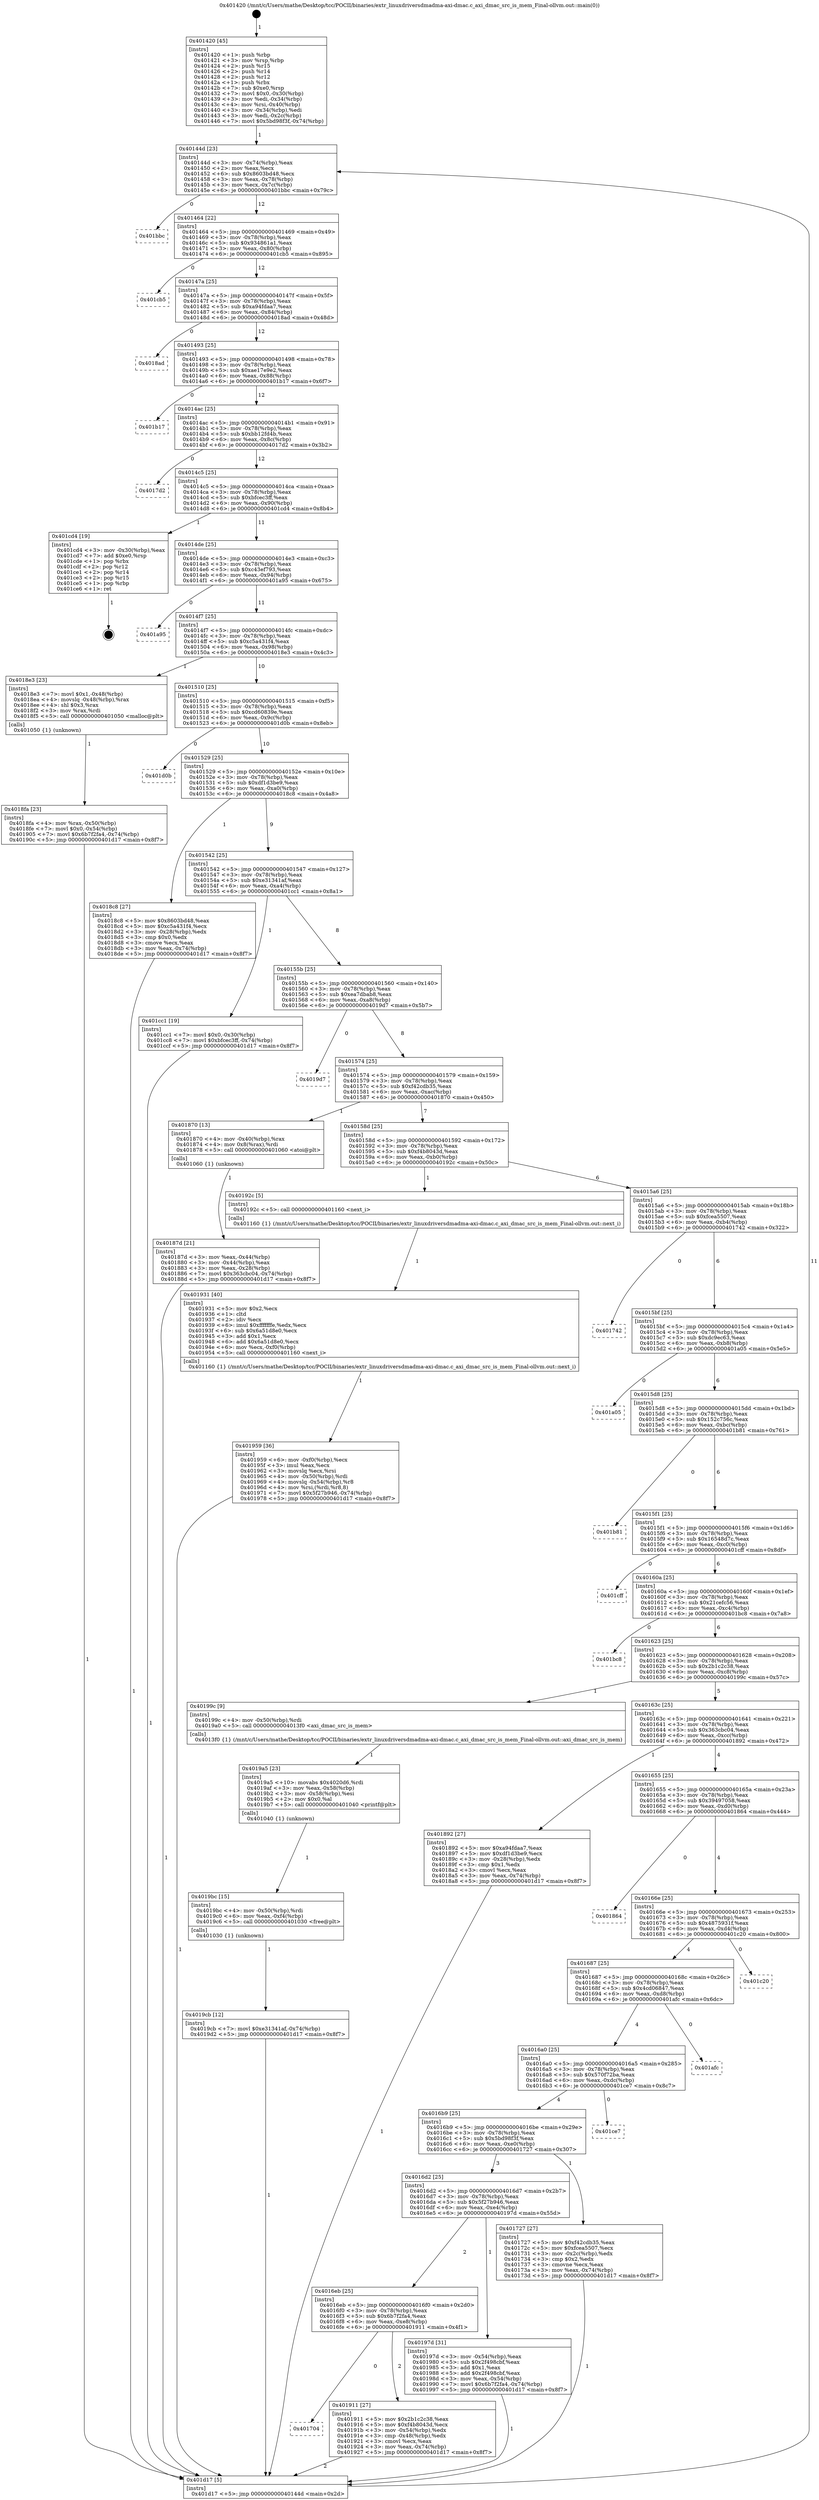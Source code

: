 digraph "0x401420" {
  label = "0x401420 (/mnt/c/Users/mathe/Desktop/tcc/POCII/binaries/extr_linuxdriversdmadma-axi-dmac.c_axi_dmac_src_is_mem_Final-ollvm.out::main(0))"
  labelloc = "t"
  node[shape=record]

  Entry [label="",width=0.3,height=0.3,shape=circle,fillcolor=black,style=filled]
  "0x40144d" [label="{
     0x40144d [23]\l
     | [instrs]\l
     &nbsp;&nbsp;0x40144d \<+3\>: mov -0x74(%rbp),%eax\l
     &nbsp;&nbsp;0x401450 \<+2\>: mov %eax,%ecx\l
     &nbsp;&nbsp;0x401452 \<+6\>: sub $0x8603bd48,%ecx\l
     &nbsp;&nbsp;0x401458 \<+3\>: mov %eax,-0x78(%rbp)\l
     &nbsp;&nbsp;0x40145b \<+3\>: mov %ecx,-0x7c(%rbp)\l
     &nbsp;&nbsp;0x40145e \<+6\>: je 0000000000401bbc \<main+0x79c\>\l
  }"]
  "0x401bbc" [label="{
     0x401bbc\l
  }", style=dashed]
  "0x401464" [label="{
     0x401464 [22]\l
     | [instrs]\l
     &nbsp;&nbsp;0x401464 \<+5\>: jmp 0000000000401469 \<main+0x49\>\l
     &nbsp;&nbsp;0x401469 \<+3\>: mov -0x78(%rbp),%eax\l
     &nbsp;&nbsp;0x40146c \<+5\>: sub $0x934861a1,%eax\l
     &nbsp;&nbsp;0x401471 \<+3\>: mov %eax,-0x80(%rbp)\l
     &nbsp;&nbsp;0x401474 \<+6\>: je 0000000000401cb5 \<main+0x895\>\l
  }"]
  Exit [label="",width=0.3,height=0.3,shape=circle,fillcolor=black,style=filled,peripheries=2]
  "0x401cb5" [label="{
     0x401cb5\l
  }", style=dashed]
  "0x40147a" [label="{
     0x40147a [25]\l
     | [instrs]\l
     &nbsp;&nbsp;0x40147a \<+5\>: jmp 000000000040147f \<main+0x5f\>\l
     &nbsp;&nbsp;0x40147f \<+3\>: mov -0x78(%rbp),%eax\l
     &nbsp;&nbsp;0x401482 \<+5\>: sub $0xa94fdaa7,%eax\l
     &nbsp;&nbsp;0x401487 \<+6\>: mov %eax,-0x84(%rbp)\l
     &nbsp;&nbsp;0x40148d \<+6\>: je 00000000004018ad \<main+0x48d\>\l
  }"]
  "0x4019cb" [label="{
     0x4019cb [12]\l
     | [instrs]\l
     &nbsp;&nbsp;0x4019cb \<+7\>: movl $0xe31341af,-0x74(%rbp)\l
     &nbsp;&nbsp;0x4019d2 \<+5\>: jmp 0000000000401d17 \<main+0x8f7\>\l
  }"]
  "0x4018ad" [label="{
     0x4018ad\l
  }", style=dashed]
  "0x401493" [label="{
     0x401493 [25]\l
     | [instrs]\l
     &nbsp;&nbsp;0x401493 \<+5\>: jmp 0000000000401498 \<main+0x78\>\l
     &nbsp;&nbsp;0x401498 \<+3\>: mov -0x78(%rbp),%eax\l
     &nbsp;&nbsp;0x40149b \<+5\>: sub $0xae17e9e2,%eax\l
     &nbsp;&nbsp;0x4014a0 \<+6\>: mov %eax,-0x88(%rbp)\l
     &nbsp;&nbsp;0x4014a6 \<+6\>: je 0000000000401b17 \<main+0x6f7\>\l
  }"]
  "0x4019bc" [label="{
     0x4019bc [15]\l
     | [instrs]\l
     &nbsp;&nbsp;0x4019bc \<+4\>: mov -0x50(%rbp),%rdi\l
     &nbsp;&nbsp;0x4019c0 \<+6\>: mov %eax,-0xf4(%rbp)\l
     &nbsp;&nbsp;0x4019c6 \<+5\>: call 0000000000401030 \<free@plt\>\l
     | [calls]\l
     &nbsp;&nbsp;0x401030 \{1\} (unknown)\l
  }"]
  "0x401b17" [label="{
     0x401b17\l
  }", style=dashed]
  "0x4014ac" [label="{
     0x4014ac [25]\l
     | [instrs]\l
     &nbsp;&nbsp;0x4014ac \<+5\>: jmp 00000000004014b1 \<main+0x91\>\l
     &nbsp;&nbsp;0x4014b1 \<+3\>: mov -0x78(%rbp),%eax\l
     &nbsp;&nbsp;0x4014b4 \<+5\>: sub $0xbb12fd4b,%eax\l
     &nbsp;&nbsp;0x4014b9 \<+6\>: mov %eax,-0x8c(%rbp)\l
     &nbsp;&nbsp;0x4014bf \<+6\>: je 00000000004017d2 \<main+0x3b2\>\l
  }"]
  "0x4019a5" [label="{
     0x4019a5 [23]\l
     | [instrs]\l
     &nbsp;&nbsp;0x4019a5 \<+10\>: movabs $0x4020d6,%rdi\l
     &nbsp;&nbsp;0x4019af \<+3\>: mov %eax,-0x58(%rbp)\l
     &nbsp;&nbsp;0x4019b2 \<+3\>: mov -0x58(%rbp),%esi\l
     &nbsp;&nbsp;0x4019b5 \<+2\>: mov $0x0,%al\l
     &nbsp;&nbsp;0x4019b7 \<+5\>: call 0000000000401040 \<printf@plt\>\l
     | [calls]\l
     &nbsp;&nbsp;0x401040 \{1\} (unknown)\l
  }"]
  "0x4017d2" [label="{
     0x4017d2\l
  }", style=dashed]
  "0x4014c5" [label="{
     0x4014c5 [25]\l
     | [instrs]\l
     &nbsp;&nbsp;0x4014c5 \<+5\>: jmp 00000000004014ca \<main+0xaa\>\l
     &nbsp;&nbsp;0x4014ca \<+3\>: mov -0x78(%rbp),%eax\l
     &nbsp;&nbsp;0x4014cd \<+5\>: sub $0xbfcec3ff,%eax\l
     &nbsp;&nbsp;0x4014d2 \<+6\>: mov %eax,-0x90(%rbp)\l
     &nbsp;&nbsp;0x4014d8 \<+6\>: je 0000000000401cd4 \<main+0x8b4\>\l
  }"]
  "0x401959" [label="{
     0x401959 [36]\l
     | [instrs]\l
     &nbsp;&nbsp;0x401959 \<+6\>: mov -0xf0(%rbp),%ecx\l
     &nbsp;&nbsp;0x40195f \<+3\>: imul %eax,%ecx\l
     &nbsp;&nbsp;0x401962 \<+3\>: movslq %ecx,%rsi\l
     &nbsp;&nbsp;0x401965 \<+4\>: mov -0x50(%rbp),%rdi\l
     &nbsp;&nbsp;0x401969 \<+4\>: movslq -0x54(%rbp),%r8\l
     &nbsp;&nbsp;0x40196d \<+4\>: mov %rsi,(%rdi,%r8,8)\l
     &nbsp;&nbsp;0x401971 \<+7\>: movl $0x5f27b946,-0x74(%rbp)\l
     &nbsp;&nbsp;0x401978 \<+5\>: jmp 0000000000401d17 \<main+0x8f7\>\l
  }"]
  "0x401cd4" [label="{
     0x401cd4 [19]\l
     | [instrs]\l
     &nbsp;&nbsp;0x401cd4 \<+3\>: mov -0x30(%rbp),%eax\l
     &nbsp;&nbsp;0x401cd7 \<+7\>: add $0xe0,%rsp\l
     &nbsp;&nbsp;0x401cde \<+1\>: pop %rbx\l
     &nbsp;&nbsp;0x401cdf \<+2\>: pop %r12\l
     &nbsp;&nbsp;0x401ce1 \<+2\>: pop %r14\l
     &nbsp;&nbsp;0x401ce3 \<+2\>: pop %r15\l
     &nbsp;&nbsp;0x401ce5 \<+1\>: pop %rbp\l
     &nbsp;&nbsp;0x401ce6 \<+1\>: ret\l
  }"]
  "0x4014de" [label="{
     0x4014de [25]\l
     | [instrs]\l
     &nbsp;&nbsp;0x4014de \<+5\>: jmp 00000000004014e3 \<main+0xc3\>\l
     &nbsp;&nbsp;0x4014e3 \<+3\>: mov -0x78(%rbp),%eax\l
     &nbsp;&nbsp;0x4014e6 \<+5\>: sub $0xc43ef793,%eax\l
     &nbsp;&nbsp;0x4014eb \<+6\>: mov %eax,-0x94(%rbp)\l
     &nbsp;&nbsp;0x4014f1 \<+6\>: je 0000000000401a95 \<main+0x675\>\l
  }"]
  "0x401931" [label="{
     0x401931 [40]\l
     | [instrs]\l
     &nbsp;&nbsp;0x401931 \<+5\>: mov $0x2,%ecx\l
     &nbsp;&nbsp;0x401936 \<+1\>: cltd\l
     &nbsp;&nbsp;0x401937 \<+2\>: idiv %ecx\l
     &nbsp;&nbsp;0x401939 \<+6\>: imul $0xfffffffe,%edx,%ecx\l
     &nbsp;&nbsp;0x40193f \<+6\>: sub $0x6a51d8e0,%ecx\l
     &nbsp;&nbsp;0x401945 \<+3\>: add $0x1,%ecx\l
     &nbsp;&nbsp;0x401948 \<+6\>: add $0x6a51d8e0,%ecx\l
     &nbsp;&nbsp;0x40194e \<+6\>: mov %ecx,-0xf0(%rbp)\l
     &nbsp;&nbsp;0x401954 \<+5\>: call 0000000000401160 \<next_i\>\l
     | [calls]\l
     &nbsp;&nbsp;0x401160 \{1\} (/mnt/c/Users/mathe/Desktop/tcc/POCII/binaries/extr_linuxdriversdmadma-axi-dmac.c_axi_dmac_src_is_mem_Final-ollvm.out::next_i)\l
  }"]
  "0x401a95" [label="{
     0x401a95\l
  }", style=dashed]
  "0x4014f7" [label="{
     0x4014f7 [25]\l
     | [instrs]\l
     &nbsp;&nbsp;0x4014f7 \<+5\>: jmp 00000000004014fc \<main+0xdc\>\l
     &nbsp;&nbsp;0x4014fc \<+3\>: mov -0x78(%rbp),%eax\l
     &nbsp;&nbsp;0x4014ff \<+5\>: sub $0xc5a431f4,%eax\l
     &nbsp;&nbsp;0x401504 \<+6\>: mov %eax,-0x98(%rbp)\l
     &nbsp;&nbsp;0x40150a \<+6\>: je 00000000004018e3 \<main+0x4c3\>\l
  }"]
  "0x401704" [label="{
     0x401704\l
  }", style=dashed]
  "0x4018e3" [label="{
     0x4018e3 [23]\l
     | [instrs]\l
     &nbsp;&nbsp;0x4018e3 \<+7\>: movl $0x1,-0x48(%rbp)\l
     &nbsp;&nbsp;0x4018ea \<+4\>: movslq -0x48(%rbp),%rax\l
     &nbsp;&nbsp;0x4018ee \<+4\>: shl $0x3,%rax\l
     &nbsp;&nbsp;0x4018f2 \<+3\>: mov %rax,%rdi\l
     &nbsp;&nbsp;0x4018f5 \<+5\>: call 0000000000401050 \<malloc@plt\>\l
     | [calls]\l
     &nbsp;&nbsp;0x401050 \{1\} (unknown)\l
  }"]
  "0x401510" [label="{
     0x401510 [25]\l
     | [instrs]\l
     &nbsp;&nbsp;0x401510 \<+5\>: jmp 0000000000401515 \<main+0xf5\>\l
     &nbsp;&nbsp;0x401515 \<+3\>: mov -0x78(%rbp),%eax\l
     &nbsp;&nbsp;0x401518 \<+5\>: sub $0xcd60839e,%eax\l
     &nbsp;&nbsp;0x40151d \<+6\>: mov %eax,-0x9c(%rbp)\l
     &nbsp;&nbsp;0x401523 \<+6\>: je 0000000000401d0b \<main+0x8eb\>\l
  }"]
  "0x401911" [label="{
     0x401911 [27]\l
     | [instrs]\l
     &nbsp;&nbsp;0x401911 \<+5\>: mov $0x2b1c2c38,%eax\l
     &nbsp;&nbsp;0x401916 \<+5\>: mov $0xf4b8043d,%ecx\l
     &nbsp;&nbsp;0x40191b \<+3\>: mov -0x54(%rbp),%edx\l
     &nbsp;&nbsp;0x40191e \<+3\>: cmp -0x48(%rbp),%edx\l
     &nbsp;&nbsp;0x401921 \<+3\>: cmovl %ecx,%eax\l
     &nbsp;&nbsp;0x401924 \<+3\>: mov %eax,-0x74(%rbp)\l
     &nbsp;&nbsp;0x401927 \<+5\>: jmp 0000000000401d17 \<main+0x8f7\>\l
  }"]
  "0x401d0b" [label="{
     0x401d0b\l
  }", style=dashed]
  "0x401529" [label="{
     0x401529 [25]\l
     | [instrs]\l
     &nbsp;&nbsp;0x401529 \<+5\>: jmp 000000000040152e \<main+0x10e\>\l
     &nbsp;&nbsp;0x40152e \<+3\>: mov -0x78(%rbp),%eax\l
     &nbsp;&nbsp;0x401531 \<+5\>: sub $0xdf1d3be9,%eax\l
     &nbsp;&nbsp;0x401536 \<+6\>: mov %eax,-0xa0(%rbp)\l
     &nbsp;&nbsp;0x40153c \<+6\>: je 00000000004018c8 \<main+0x4a8\>\l
  }"]
  "0x4016eb" [label="{
     0x4016eb [25]\l
     | [instrs]\l
     &nbsp;&nbsp;0x4016eb \<+5\>: jmp 00000000004016f0 \<main+0x2d0\>\l
     &nbsp;&nbsp;0x4016f0 \<+3\>: mov -0x78(%rbp),%eax\l
     &nbsp;&nbsp;0x4016f3 \<+5\>: sub $0x6b7f2fa4,%eax\l
     &nbsp;&nbsp;0x4016f8 \<+6\>: mov %eax,-0xe8(%rbp)\l
     &nbsp;&nbsp;0x4016fe \<+6\>: je 0000000000401911 \<main+0x4f1\>\l
  }"]
  "0x4018c8" [label="{
     0x4018c8 [27]\l
     | [instrs]\l
     &nbsp;&nbsp;0x4018c8 \<+5\>: mov $0x8603bd48,%eax\l
     &nbsp;&nbsp;0x4018cd \<+5\>: mov $0xc5a431f4,%ecx\l
     &nbsp;&nbsp;0x4018d2 \<+3\>: mov -0x28(%rbp),%edx\l
     &nbsp;&nbsp;0x4018d5 \<+3\>: cmp $0x0,%edx\l
     &nbsp;&nbsp;0x4018d8 \<+3\>: cmove %ecx,%eax\l
     &nbsp;&nbsp;0x4018db \<+3\>: mov %eax,-0x74(%rbp)\l
     &nbsp;&nbsp;0x4018de \<+5\>: jmp 0000000000401d17 \<main+0x8f7\>\l
  }"]
  "0x401542" [label="{
     0x401542 [25]\l
     | [instrs]\l
     &nbsp;&nbsp;0x401542 \<+5\>: jmp 0000000000401547 \<main+0x127\>\l
     &nbsp;&nbsp;0x401547 \<+3\>: mov -0x78(%rbp),%eax\l
     &nbsp;&nbsp;0x40154a \<+5\>: sub $0xe31341af,%eax\l
     &nbsp;&nbsp;0x40154f \<+6\>: mov %eax,-0xa4(%rbp)\l
     &nbsp;&nbsp;0x401555 \<+6\>: je 0000000000401cc1 \<main+0x8a1\>\l
  }"]
  "0x40197d" [label="{
     0x40197d [31]\l
     | [instrs]\l
     &nbsp;&nbsp;0x40197d \<+3\>: mov -0x54(%rbp),%eax\l
     &nbsp;&nbsp;0x401980 \<+5\>: sub $0x2f498cbf,%eax\l
     &nbsp;&nbsp;0x401985 \<+3\>: add $0x1,%eax\l
     &nbsp;&nbsp;0x401988 \<+5\>: add $0x2f498cbf,%eax\l
     &nbsp;&nbsp;0x40198d \<+3\>: mov %eax,-0x54(%rbp)\l
     &nbsp;&nbsp;0x401990 \<+7\>: movl $0x6b7f2fa4,-0x74(%rbp)\l
     &nbsp;&nbsp;0x401997 \<+5\>: jmp 0000000000401d17 \<main+0x8f7\>\l
  }"]
  "0x401cc1" [label="{
     0x401cc1 [19]\l
     | [instrs]\l
     &nbsp;&nbsp;0x401cc1 \<+7\>: movl $0x0,-0x30(%rbp)\l
     &nbsp;&nbsp;0x401cc8 \<+7\>: movl $0xbfcec3ff,-0x74(%rbp)\l
     &nbsp;&nbsp;0x401ccf \<+5\>: jmp 0000000000401d17 \<main+0x8f7\>\l
  }"]
  "0x40155b" [label="{
     0x40155b [25]\l
     | [instrs]\l
     &nbsp;&nbsp;0x40155b \<+5\>: jmp 0000000000401560 \<main+0x140\>\l
     &nbsp;&nbsp;0x401560 \<+3\>: mov -0x78(%rbp),%eax\l
     &nbsp;&nbsp;0x401563 \<+5\>: sub $0xea7dbab8,%eax\l
     &nbsp;&nbsp;0x401568 \<+6\>: mov %eax,-0xa8(%rbp)\l
     &nbsp;&nbsp;0x40156e \<+6\>: je 00000000004019d7 \<main+0x5b7\>\l
  }"]
  "0x4018fa" [label="{
     0x4018fa [23]\l
     | [instrs]\l
     &nbsp;&nbsp;0x4018fa \<+4\>: mov %rax,-0x50(%rbp)\l
     &nbsp;&nbsp;0x4018fe \<+7\>: movl $0x0,-0x54(%rbp)\l
     &nbsp;&nbsp;0x401905 \<+7\>: movl $0x6b7f2fa4,-0x74(%rbp)\l
     &nbsp;&nbsp;0x40190c \<+5\>: jmp 0000000000401d17 \<main+0x8f7\>\l
  }"]
  "0x4019d7" [label="{
     0x4019d7\l
  }", style=dashed]
  "0x401574" [label="{
     0x401574 [25]\l
     | [instrs]\l
     &nbsp;&nbsp;0x401574 \<+5\>: jmp 0000000000401579 \<main+0x159\>\l
     &nbsp;&nbsp;0x401579 \<+3\>: mov -0x78(%rbp),%eax\l
     &nbsp;&nbsp;0x40157c \<+5\>: sub $0xf42cdb35,%eax\l
     &nbsp;&nbsp;0x401581 \<+6\>: mov %eax,-0xac(%rbp)\l
     &nbsp;&nbsp;0x401587 \<+6\>: je 0000000000401870 \<main+0x450\>\l
  }"]
  "0x40187d" [label="{
     0x40187d [21]\l
     | [instrs]\l
     &nbsp;&nbsp;0x40187d \<+3\>: mov %eax,-0x44(%rbp)\l
     &nbsp;&nbsp;0x401880 \<+3\>: mov -0x44(%rbp),%eax\l
     &nbsp;&nbsp;0x401883 \<+3\>: mov %eax,-0x28(%rbp)\l
     &nbsp;&nbsp;0x401886 \<+7\>: movl $0x363cbc04,-0x74(%rbp)\l
     &nbsp;&nbsp;0x40188d \<+5\>: jmp 0000000000401d17 \<main+0x8f7\>\l
  }"]
  "0x401870" [label="{
     0x401870 [13]\l
     | [instrs]\l
     &nbsp;&nbsp;0x401870 \<+4\>: mov -0x40(%rbp),%rax\l
     &nbsp;&nbsp;0x401874 \<+4\>: mov 0x8(%rax),%rdi\l
     &nbsp;&nbsp;0x401878 \<+5\>: call 0000000000401060 \<atoi@plt\>\l
     | [calls]\l
     &nbsp;&nbsp;0x401060 \{1\} (unknown)\l
  }"]
  "0x40158d" [label="{
     0x40158d [25]\l
     | [instrs]\l
     &nbsp;&nbsp;0x40158d \<+5\>: jmp 0000000000401592 \<main+0x172\>\l
     &nbsp;&nbsp;0x401592 \<+3\>: mov -0x78(%rbp),%eax\l
     &nbsp;&nbsp;0x401595 \<+5\>: sub $0xf4b8043d,%eax\l
     &nbsp;&nbsp;0x40159a \<+6\>: mov %eax,-0xb0(%rbp)\l
     &nbsp;&nbsp;0x4015a0 \<+6\>: je 000000000040192c \<main+0x50c\>\l
  }"]
  "0x401420" [label="{
     0x401420 [45]\l
     | [instrs]\l
     &nbsp;&nbsp;0x401420 \<+1\>: push %rbp\l
     &nbsp;&nbsp;0x401421 \<+3\>: mov %rsp,%rbp\l
     &nbsp;&nbsp;0x401424 \<+2\>: push %r15\l
     &nbsp;&nbsp;0x401426 \<+2\>: push %r14\l
     &nbsp;&nbsp;0x401428 \<+2\>: push %r12\l
     &nbsp;&nbsp;0x40142a \<+1\>: push %rbx\l
     &nbsp;&nbsp;0x40142b \<+7\>: sub $0xe0,%rsp\l
     &nbsp;&nbsp;0x401432 \<+7\>: movl $0x0,-0x30(%rbp)\l
     &nbsp;&nbsp;0x401439 \<+3\>: mov %edi,-0x34(%rbp)\l
     &nbsp;&nbsp;0x40143c \<+4\>: mov %rsi,-0x40(%rbp)\l
     &nbsp;&nbsp;0x401440 \<+3\>: mov -0x34(%rbp),%edi\l
     &nbsp;&nbsp;0x401443 \<+3\>: mov %edi,-0x2c(%rbp)\l
     &nbsp;&nbsp;0x401446 \<+7\>: movl $0x5bd98f3f,-0x74(%rbp)\l
  }"]
  "0x40192c" [label="{
     0x40192c [5]\l
     | [instrs]\l
     &nbsp;&nbsp;0x40192c \<+5\>: call 0000000000401160 \<next_i\>\l
     | [calls]\l
     &nbsp;&nbsp;0x401160 \{1\} (/mnt/c/Users/mathe/Desktop/tcc/POCII/binaries/extr_linuxdriversdmadma-axi-dmac.c_axi_dmac_src_is_mem_Final-ollvm.out::next_i)\l
  }"]
  "0x4015a6" [label="{
     0x4015a6 [25]\l
     | [instrs]\l
     &nbsp;&nbsp;0x4015a6 \<+5\>: jmp 00000000004015ab \<main+0x18b\>\l
     &nbsp;&nbsp;0x4015ab \<+3\>: mov -0x78(%rbp),%eax\l
     &nbsp;&nbsp;0x4015ae \<+5\>: sub $0xfcea5507,%eax\l
     &nbsp;&nbsp;0x4015b3 \<+6\>: mov %eax,-0xb4(%rbp)\l
     &nbsp;&nbsp;0x4015b9 \<+6\>: je 0000000000401742 \<main+0x322\>\l
  }"]
  "0x401d17" [label="{
     0x401d17 [5]\l
     | [instrs]\l
     &nbsp;&nbsp;0x401d17 \<+5\>: jmp 000000000040144d \<main+0x2d\>\l
  }"]
  "0x401742" [label="{
     0x401742\l
  }", style=dashed]
  "0x4015bf" [label="{
     0x4015bf [25]\l
     | [instrs]\l
     &nbsp;&nbsp;0x4015bf \<+5\>: jmp 00000000004015c4 \<main+0x1a4\>\l
     &nbsp;&nbsp;0x4015c4 \<+3\>: mov -0x78(%rbp),%eax\l
     &nbsp;&nbsp;0x4015c7 \<+5\>: sub $0xdc9ec63,%eax\l
     &nbsp;&nbsp;0x4015cc \<+6\>: mov %eax,-0xb8(%rbp)\l
     &nbsp;&nbsp;0x4015d2 \<+6\>: je 0000000000401a05 \<main+0x5e5\>\l
  }"]
  "0x4016d2" [label="{
     0x4016d2 [25]\l
     | [instrs]\l
     &nbsp;&nbsp;0x4016d2 \<+5\>: jmp 00000000004016d7 \<main+0x2b7\>\l
     &nbsp;&nbsp;0x4016d7 \<+3\>: mov -0x78(%rbp),%eax\l
     &nbsp;&nbsp;0x4016da \<+5\>: sub $0x5f27b946,%eax\l
     &nbsp;&nbsp;0x4016df \<+6\>: mov %eax,-0xe4(%rbp)\l
     &nbsp;&nbsp;0x4016e5 \<+6\>: je 000000000040197d \<main+0x55d\>\l
  }"]
  "0x401a05" [label="{
     0x401a05\l
  }", style=dashed]
  "0x4015d8" [label="{
     0x4015d8 [25]\l
     | [instrs]\l
     &nbsp;&nbsp;0x4015d8 \<+5\>: jmp 00000000004015dd \<main+0x1bd\>\l
     &nbsp;&nbsp;0x4015dd \<+3\>: mov -0x78(%rbp),%eax\l
     &nbsp;&nbsp;0x4015e0 \<+5\>: sub $0x152c756c,%eax\l
     &nbsp;&nbsp;0x4015e5 \<+6\>: mov %eax,-0xbc(%rbp)\l
     &nbsp;&nbsp;0x4015eb \<+6\>: je 0000000000401b81 \<main+0x761\>\l
  }"]
  "0x401727" [label="{
     0x401727 [27]\l
     | [instrs]\l
     &nbsp;&nbsp;0x401727 \<+5\>: mov $0xf42cdb35,%eax\l
     &nbsp;&nbsp;0x40172c \<+5\>: mov $0xfcea5507,%ecx\l
     &nbsp;&nbsp;0x401731 \<+3\>: mov -0x2c(%rbp),%edx\l
     &nbsp;&nbsp;0x401734 \<+3\>: cmp $0x2,%edx\l
     &nbsp;&nbsp;0x401737 \<+3\>: cmovne %ecx,%eax\l
     &nbsp;&nbsp;0x40173a \<+3\>: mov %eax,-0x74(%rbp)\l
     &nbsp;&nbsp;0x40173d \<+5\>: jmp 0000000000401d17 \<main+0x8f7\>\l
  }"]
  "0x401b81" [label="{
     0x401b81\l
  }", style=dashed]
  "0x4015f1" [label="{
     0x4015f1 [25]\l
     | [instrs]\l
     &nbsp;&nbsp;0x4015f1 \<+5\>: jmp 00000000004015f6 \<main+0x1d6\>\l
     &nbsp;&nbsp;0x4015f6 \<+3\>: mov -0x78(%rbp),%eax\l
     &nbsp;&nbsp;0x4015f9 \<+5\>: sub $0x16548d7c,%eax\l
     &nbsp;&nbsp;0x4015fe \<+6\>: mov %eax,-0xc0(%rbp)\l
     &nbsp;&nbsp;0x401604 \<+6\>: je 0000000000401cff \<main+0x8df\>\l
  }"]
  "0x4016b9" [label="{
     0x4016b9 [25]\l
     | [instrs]\l
     &nbsp;&nbsp;0x4016b9 \<+5\>: jmp 00000000004016be \<main+0x29e\>\l
     &nbsp;&nbsp;0x4016be \<+3\>: mov -0x78(%rbp),%eax\l
     &nbsp;&nbsp;0x4016c1 \<+5\>: sub $0x5bd98f3f,%eax\l
     &nbsp;&nbsp;0x4016c6 \<+6\>: mov %eax,-0xe0(%rbp)\l
     &nbsp;&nbsp;0x4016cc \<+6\>: je 0000000000401727 \<main+0x307\>\l
  }"]
  "0x401cff" [label="{
     0x401cff\l
  }", style=dashed]
  "0x40160a" [label="{
     0x40160a [25]\l
     | [instrs]\l
     &nbsp;&nbsp;0x40160a \<+5\>: jmp 000000000040160f \<main+0x1ef\>\l
     &nbsp;&nbsp;0x40160f \<+3\>: mov -0x78(%rbp),%eax\l
     &nbsp;&nbsp;0x401612 \<+5\>: sub $0x21cefc56,%eax\l
     &nbsp;&nbsp;0x401617 \<+6\>: mov %eax,-0xc4(%rbp)\l
     &nbsp;&nbsp;0x40161d \<+6\>: je 0000000000401bc8 \<main+0x7a8\>\l
  }"]
  "0x401ce7" [label="{
     0x401ce7\l
  }", style=dashed]
  "0x401bc8" [label="{
     0x401bc8\l
  }", style=dashed]
  "0x401623" [label="{
     0x401623 [25]\l
     | [instrs]\l
     &nbsp;&nbsp;0x401623 \<+5\>: jmp 0000000000401628 \<main+0x208\>\l
     &nbsp;&nbsp;0x401628 \<+3\>: mov -0x78(%rbp),%eax\l
     &nbsp;&nbsp;0x40162b \<+5\>: sub $0x2b1c2c38,%eax\l
     &nbsp;&nbsp;0x401630 \<+6\>: mov %eax,-0xc8(%rbp)\l
     &nbsp;&nbsp;0x401636 \<+6\>: je 000000000040199c \<main+0x57c\>\l
  }"]
  "0x4016a0" [label="{
     0x4016a0 [25]\l
     | [instrs]\l
     &nbsp;&nbsp;0x4016a0 \<+5\>: jmp 00000000004016a5 \<main+0x285\>\l
     &nbsp;&nbsp;0x4016a5 \<+3\>: mov -0x78(%rbp),%eax\l
     &nbsp;&nbsp;0x4016a8 \<+5\>: sub $0x570f72ba,%eax\l
     &nbsp;&nbsp;0x4016ad \<+6\>: mov %eax,-0xdc(%rbp)\l
     &nbsp;&nbsp;0x4016b3 \<+6\>: je 0000000000401ce7 \<main+0x8c7\>\l
  }"]
  "0x40199c" [label="{
     0x40199c [9]\l
     | [instrs]\l
     &nbsp;&nbsp;0x40199c \<+4\>: mov -0x50(%rbp),%rdi\l
     &nbsp;&nbsp;0x4019a0 \<+5\>: call 00000000004013f0 \<axi_dmac_src_is_mem\>\l
     | [calls]\l
     &nbsp;&nbsp;0x4013f0 \{1\} (/mnt/c/Users/mathe/Desktop/tcc/POCII/binaries/extr_linuxdriversdmadma-axi-dmac.c_axi_dmac_src_is_mem_Final-ollvm.out::axi_dmac_src_is_mem)\l
  }"]
  "0x40163c" [label="{
     0x40163c [25]\l
     | [instrs]\l
     &nbsp;&nbsp;0x40163c \<+5\>: jmp 0000000000401641 \<main+0x221\>\l
     &nbsp;&nbsp;0x401641 \<+3\>: mov -0x78(%rbp),%eax\l
     &nbsp;&nbsp;0x401644 \<+5\>: sub $0x363cbc04,%eax\l
     &nbsp;&nbsp;0x401649 \<+6\>: mov %eax,-0xcc(%rbp)\l
     &nbsp;&nbsp;0x40164f \<+6\>: je 0000000000401892 \<main+0x472\>\l
  }"]
  "0x401afc" [label="{
     0x401afc\l
  }", style=dashed]
  "0x401892" [label="{
     0x401892 [27]\l
     | [instrs]\l
     &nbsp;&nbsp;0x401892 \<+5\>: mov $0xa94fdaa7,%eax\l
     &nbsp;&nbsp;0x401897 \<+5\>: mov $0xdf1d3be9,%ecx\l
     &nbsp;&nbsp;0x40189c \<+3\>: mov -0x28(%rbp),%edx\l
     &nbsp;&nbsp;0x40189f \<+3\>: cmp $0x1,%edx\l
     &nbsp;&nbsp;0x4018a2 \<+3\>: cmovl %ecx,%eax\l
     &nbsp;&nbsp;0x4018a5 \<+3\>: mov %eax,-0x74(%rbp)\l
     &nbsp;&nbsp;0x4018a8 \<+5\>: jmp 0000000000401d17 \<main+0x8f7\>\l
  }"]
  "0x401655" [label="{
     0x401655 [25]\l
     | [instrs]\l
     &nbsp;&nbsp;0x401655 \<+5\>: jmp 000000000040165a \<main+0x23a\>\l
     &nbsp;&nbsp;0x40165a \<+3\>: mov -0x78(%rbp),%eax\l
     &nbsp;&nbsp;0x40165d \<+5\>: sub $0x39497058,%eax\l
     &nbsp;&nbsp;0x401662 \<+6\>: mov %eax,-0xd0(%rbp)\l
     &nbsp;&nbsp;0x401668 \<+6\>: je 0000000000401864 \<main+0x444\>\l
  }"]
  "0x401687" [label="{
     0x401687 [25]\l
     | [instrs]\l
     &nbsp;&nbsp;0x401687 \<+5\>: jmp 000000000040168c \<main+0x26c\>\l
     &nbsp;&nbsp;0x40168c \<+3\>: mov -0x78(%rbp),%eax\l
     &nbsp;&nbsp;0x40168f \<+5\>: sub $0x4cd06847,%eax\l
     &nbsp;&nbsp;0x401694 \<+6\>: mov %eax,-0xd8(%rbp)\l
     &nbsp;&nbsp;0x40169a \<+6\>: je 0000000000401afc \<main+0x6dc\>\l
  }"]
  "0x401864" [label="{
     0x401864\l
  }", style=dashed]
  "0x40166e" [label="{
     0x40166e [25]\l
     | [instrs]\l
     &nbsp;&nbsp;0x40166e \<+5\>: jmp 0000000000401673 \<main+0x253\>\l
     &nbsp;&nbsp;0x401673 \<+3\>: mov -0x78(%rbp),%eax\l
     &nbsp;&nbsp;0x401676 \<+5\>: sub $0x4875931f,%eax\l
     &nbsp;&nbsp;0x40167b \<+6\>: mov %eax,-0xd4(%rbp)\l
     &nbsp;&nbsp;0x401681 \<+6\>: je 0000000000401c20 \<main+0x800\>\l
  }"]
  "0x401c20" [label="{
     0x401c20\l
  }", style=dashed]
  Entry -> "0x401420" [label=" 1"]
  "0x40144d" -> "0x401bbc" [label=" 0"]
  "0x40144d" -> "0x401464" [label=" 12"]
  "0x401cd4" -> Exit [label=" 1"]
  "0x401464" -> "0x401cb5" [label=" 0"]
  "0x401464" -> "0x40147a" [label=" 12"]
  "0x401cc1" -> "0x401d17" [label=" 1"]
  "0x40147a" -> "0x4018ad" [label=" 0"]
  "0x40147a" -> "0x401493" [label=" 12"]
  "0x4019cb" -> "0x401d17" [label=" 1"]
  "0x401493" -> "0x401b17" [label=" 0"]
  "0x401493" -> "0x4014ac" [label=" 12"]
  "0x4019bc" -> "0x4019cb" [label=" 1"]
  "0x4014ac" -> "0x4017d2" [label=" 0"]
  "0x4014ac" -> "0x4014c5" [label=" 12"]
  "0x4019a5" -> "0x4019bc" [label=" 1"]
  "0x4014c5" -> "0x401cd4" [label=" 1"]
  "0x4014c5" -> "0x4014de" [label=" 11"]
  "0x40199c" -> "0x4019a5" [label=" 1"]
  "0x4014de" -> "0x401a95" [label=" 0"]
  "0x4014de" -> "0x4014f7" [label=" 11"]
  "0x40197d" -> "0x401d17" [label=" 1"]
  "0x4014f7" -> "0x4018e3" [label=" 1"]
  "0x4014f7" -> "0x401510" [label=" 10"]
  "0x401959" -> "0x401d17" [label=" 1"]
  "0x401510" -> "0x401d0b" [label=" 0"]
  "0x401510" -> "0x401529" [label=" 10"]
  "0x401931" -> "0x401959" [label=" 1"]
  "0x401529" -> "0x4018c8" [label=" 1"]
  "0x401529" -> "0x401542" [label=" 9"]
  "0x401911" -> "0x401d17" [label=" 2"]
  "0x401542" -> "0x401cc1" [label=" 1"]
  "0x401542" -> "0x40155b" [label=" 8"]
  "0x4016eb" -> "0x401704" [label=" 0"]
  "0x40155b" -> "0x4019d7" [label=" 0"]
  "0x40155b" -> "0x401574" [label=" 8"]
  "0x40192c" -> "0x401931" [label=" 1"]
  "0x401574" -> "0x401870" [label=" 1"]
  "0x401574" -> "0x40158d" [label=" 7"]
  "0x4016d2" -> "0x4016eb" [label=" 2"]
  "0x40158d" -> "0x40192c" [label=" 1"]
  "0x40158d" -> "0x4015a6" [label=" 6"]
  "0x4016d2" -> "0x40197d" [label=" 1"]
  "0x4015a6" -> "0x401742" [label=" 0"]
  "0x4015a6" -> "0x4015bf" [label=" 6"]
  "0x4016eb" -> "0x401911" [label=" 2"]
  "0x4015bf" -> "0x401a05" [label=" 0"]
  "0x4015bf" -> "0x4015d8" [label=" 6"]
  "0x4018fa" -> "0x401d17" [label=" 1"]
  "0x4015d8" -> "0x401b81" [label=" 0"]
  "0x4015d8" -> "0x4015f1" [label=" 6"]
  "0x4018e3" -> "0x4018fa" [label=" 1"]
  "0x4015f1" -> "0x401cff" [label=" 0"]
  "0x4015f1" -> "0x40160a" [label=" 6"]
  "0x401892" -> "0x401d17" [label=" 1"]
  "0x40160a" -> "0x401bc8" [label=" 0"]
  "0x40160a" -> "0x401623" [label=" 6"]
  "0x40187d" -> "0x401d17" [label=" 1"]
  "0x401623" -> "0x40199c" [label=" 1"]
  "0x401623" -> "0x40163c" [label=" 5"]
  "0x401d17" -> "0x40144d" [label=" 11"]
  "0x40163c" -> "0x401892" [label=" 1"]
  "0x40163c" -> "0x401655" [label=" 4"]
  "0x401420" -> "0x40144d" [label=" 1"]
  "0x401655" -> "0x401864" [label=" 0"]
  "0x401655" -> "0x40166e" [label=" 4"]
  "0x4016b9" -> "0x4016d2" [label=" 3"]
  "0x40166e" -> "0x401c20" [label=" 0"]
  "0x40166e" -> "0x401687" [label=" 4"]
  "0x401727" -> "0x401d17" [label=" 1"]
  "0x401687" -> "0x401afc" [label=" 0"]
  "0x401687" -> "0x4016a0" [label=" 4"]
  "0x401870" -> "0x40187d" [label=" 1"]
  "0x4016a0" -> "0x401ce7" [label=" 0"]
  "0x4016a0" -> "0x4016b9" [label=" 4"]
  "0x4018c8" -> "0x401d17" [label=" 1"]
  "0x4016b9" -> "0x401727" [label=" 1"]
}
